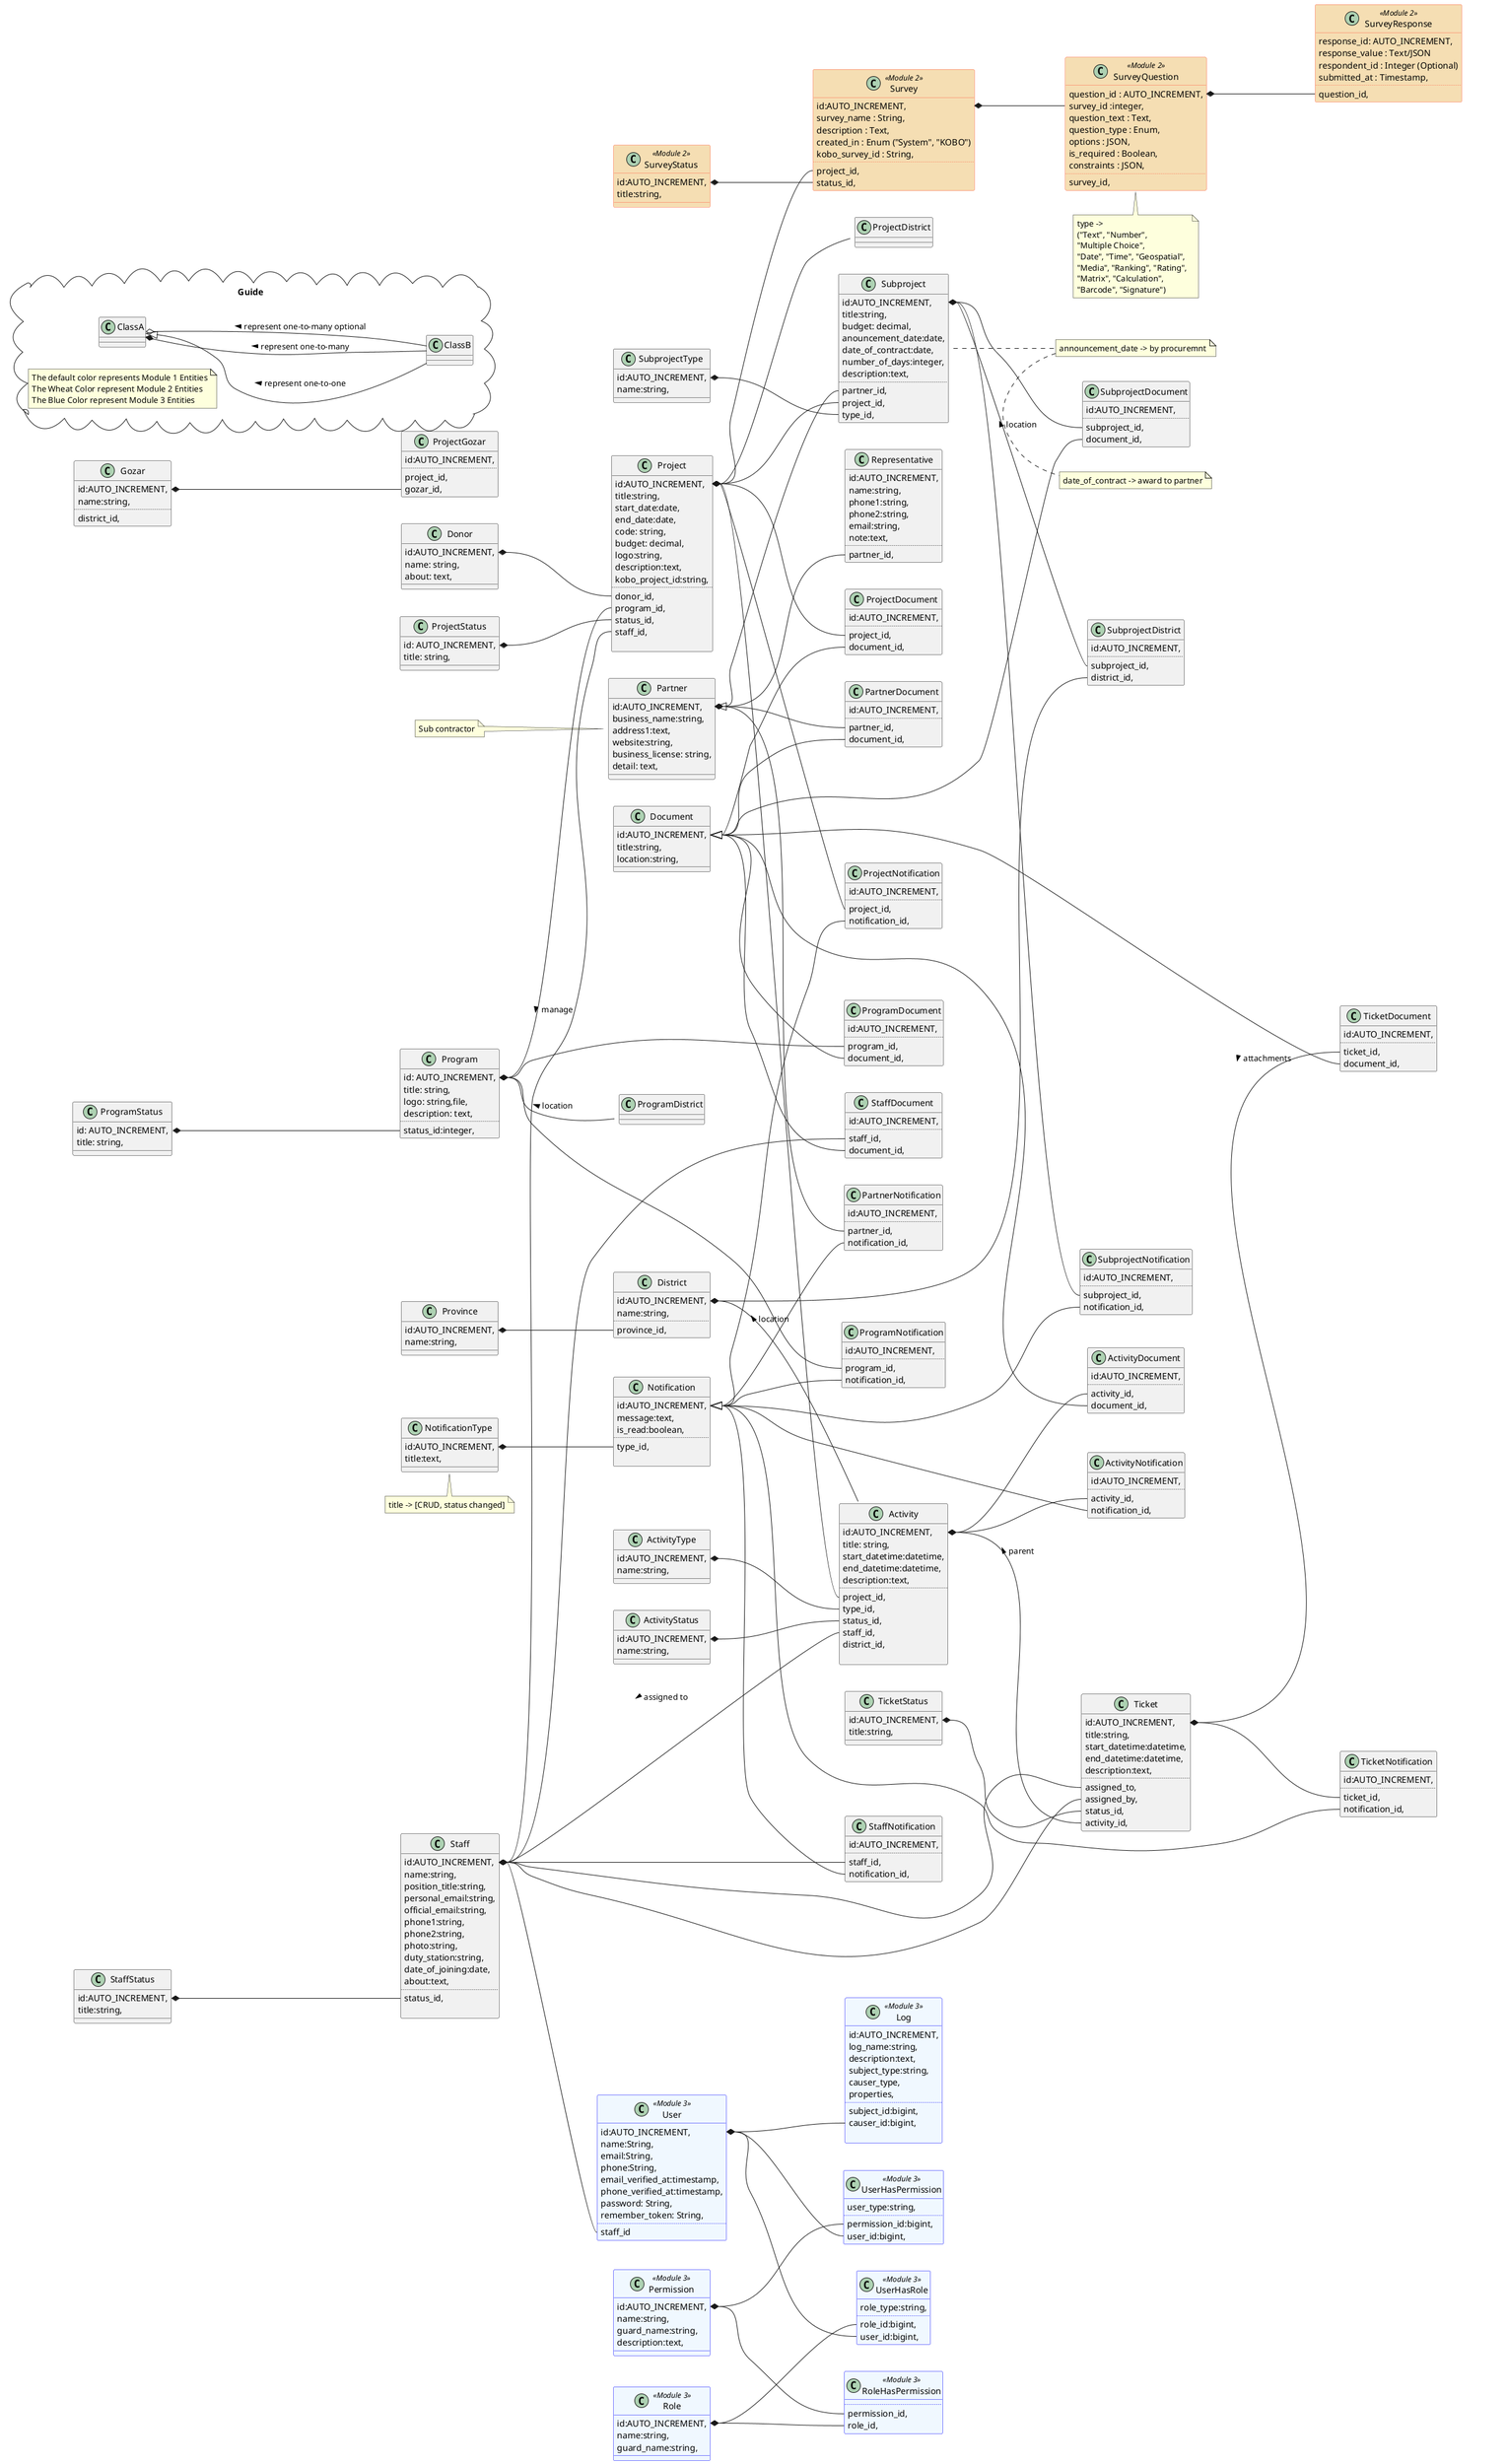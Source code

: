 @startuml
left to right direction
package Guide <<Cloud>> {
class ClassA  
class ClassB 
ClassA <|-- ClassB : < represent one-to-one
ClassA *-- ClassB : < represent one-to-many
ClassA o-- ClassB : < represent one-to-many optional
note as N1
The default color represents Module 1 Entities
The Wheat Color represent Module 2 Entities
The Blue Color represent Module 3 Entities
end note
}
skinparam class {
BackgroundColor<<Module 3>> AliceBlue 
BorderColor<<Module 3>> Blue
BackgroundColor<<Module 2>> Wheat
BorderColor<<Module 2>> Tomato
}

class Province {
    id:AUTO_INCREMENT,
    name:string,
}

Province::id *-- District::province_id
class District {
    id:AUTO_INCREMENT,
    name:string,
    ..
    province_id,
}

class Gozar {
    id:AUTO_INCREMENT,
    name:string,
    ..
    district_id,
}


class ProgramStatus {
    id: AUTO_INCREMENT,
    title: string,
}

Program::id *-- ProgramDistrict::program_id : < location
ProgramStatus::id *-- Program::status_id
class Program {
    id: AUTO_INCREMENT,
    title: string,
    logo: string,file,
    description: text,
    ..
    status_id:integer,
}

Program::id *-- ProgramDocument::program_id
class ProgramDocument {
    id:AUTO_INCREMENT,
    ..
    program_id,
    document_id,
}

Program::id *-- ProgramNotification::program_id
class ProgramNotification {
    id:AUTO_INCREMENT,
    ..
    program_id,
    notification_id,
}

class Donor {
    id:AUTO_INCREMENT,
    name: string,
    about: text,
}

Gozar::id *-- ProjectGozar::gozar_id
class ProjectGozar {
    id:AUTO_INCREMENT,
    ..
    project_id,
    gozar_id,
}
class ProjectStatus {
    id: AUTO_INCREMENT,
    title: string,
} 

Project::id *-- ProjectDistrict::project_id
Donor::id *-- Project::donor_id
Program::id *-- Project::program_id
ProjectStatus::id *-- Project::status_id
class Project {
    id:AUTO_INCREMENT,
    title:string,
    start_date:date,
    end_date:date,
    code: string,
    budget: decimal,
    logo:string,
    description:text,
    kobo_project_id:string,
    ..
    donor_id,
    program_id,
    status_id,
    staff_id,

}

Project::id *-- ProjectDocument::project_id
class ProjectDocument {
    id:AUTO_INCREMENT,
    ..
    project_id,
    document_id,
}

Project::id *-- ProjectNotification::project_id
class ProjectNotification {
    id:AUTO_INCREMENT,
    ..
    project_id,
    notification_id,
}

class Partner {
    id:AUTO_INCREMENT,
    business_name:string,
    address1:text,
    website:string,
    business_license: string,
    detail: text,
}
note left : Sub contractor

Partner::id *-- PartnerDocument::partner_id
class PartnerDocument {
    id:AUTO_INCREMENT,
    ..
    partner_id,
    document_id,
}

Partner::id *-- PartnerNotification::partner_id
class PartnerNotification {
    id:AUTO_INCREMENT,
    ..
    partner_id,
    notification_id,
}

Partner::id <|-- Representative::partner_id
class Representative {
    id:AUTO_INCREMENT,
    name:string,
    phone1:string,
    phone2:string,
    email:string,
    note:text,
    ..
    partner_id,
}

District::id *-- SubprojectDistrict::district_id
class SubprojectDistrict {
    id:AUTO_INCREMENT,
    ..
    subproject_id,
    district_id,
}

class SubprojectType {
    id:AUTO_INCREMENT,
    name:string,
}
Subproject::id *-- SubprojectDistrict::subproject_id : < location
Partner::id *-- Subproject::partner_id
Project::id *-- Subproject::project_id
SubprojectType::id *-- Subproject::type_id
class Subproject {
    id:AUTO_INCREMENT,
    title:string,
    budget: decimal,
    anouncement_date:date,
    date_of_contract:date,
    number_of_days:integer,
    description:text,
    ..
    partner_id,
    project_id,
    type_id,
}
note right: announcement_date -> by procuremnt
note bottom: date_of_contract -> award to partner

Subproject::id *-- SubprojectDocument::subproject_id
class SubprojectDocument {
    id:AUTO_INCREMENT,
    ..
    subproject_id,
    document_id,
}

Subproject::id *-- SubprojectNotification::subproject_id
class SubprojectNotification {
    id:AUTO_INCREMENT,
    ..
    subproject_id,
    notification_id,
}

class ActivityType {
    id:AUTO_INCREMENT,
    name:string,
}

class ActivityStatus {
    id:AUTO_INCREMENT,
    name:string,
}

District::id *-- Activity::distict_id : < location
Project::id *-- Activity::project_id
ActivityType::id *-- Activity::type_id
ActivityStatus::id *-- Activity::status_id
class Activity {
    id:AUTO_INCREMENT,
    title: string,
    start_datetime:datetime,
    end_datetime:datetime,
    description:text,
    ..
    project_id,
    type_id,
    status_id,
    staff_id,
    district_id,

}

Activity::id *-- ActivityDocument::activity_id
class ActivityDocument {
    id:AUTO_INCREMENT,
    ..
    activity_id,
    document_id,
}

Activity::id *-- ActivityNotification::activity_id
class ActivityNotification {
    id:AUTO_INCREMENT,
    ..
    activity_id,
    notification_id,
}

class StaffStatus {
    id:AUTO_INCREMENT,
    title:string,
}
StaffStatus::id *-- Staff::status_id
Staff::id *-- Activity::staff_id : < assigned to 
Staff::id *-- Project::staff_id : < manage 
class Staff {
    id:AUTO_INCREMENT,
    name:string,
    position_title:string,
    personal_email:string,
    official_email:string,
    phone1:string,
    phone2:string,
    photo:string,
    duty_station:string,
    date_of_joining:date,
    about:text,
    ..
    status_id,

}

Staff::id *-- StaffDocument::staff_id
class StaffDocument {
    id:AUTO_INCREMENT,
    ..
    staff_id,
    document_id,
}

Staff::id *-- StaffNotification::staff_id
class StaffNotification {
    id:AUTO_INCREMENT,
    ..
    staff_id,
    notification_id,
}

class TicketStatus {
    id:AUTO_INCREMENT,
    title:string,
}

TicketStatus::id *-- Ticket::status_id
Activity::id *-- Ticket::activity_id : < parent
Staff::id *-- Ticket::assigned_to
Staff::id *-- Ticket::assigned_by
class Ticket {
    id:AUTO_INCREMENT,
    title:string,
    start_datetime:datetime,
    end_datetime:datetime,
    description:text,
    ..
    assigned_to,
    assigned_by,
    status_id,
    activity_id,
}

Ticket::id *-- TicketDocument::ticket_id : < attachments
class TicketDocument {
    id:AUTO_INCREMENT,
    ..
    ticket_id,
    document_id,
}

Ticket::id *-- TicketNotification::ticket_id
class TicketNotification {
    id:AUTO_INCREMENT,
    ..
    ticket_id,
    notification_id,
}

class SurveyStatus <<Module 2>> {
    id:AUTO_INCREMENT,
    title:string,
}
Project::id *-- Survey::project_id
SurveyStatus::id *-- Survey::status_id
class Survey <<Module 2>> {
  id:AUTO_INCREMENT,
  survey_name : String,
  description : Text,
  created_in : Enum ("System", "KOBO")
  kobo_survey_id : String,
  ..
  project_id,
  status_id,
}

Survey::id *-- SurveyQuestion::survey_id
class SurveyQuestion <<Module 2>> {
  question_id : AUTO_INCREMENT,
  survey_id :integer,
  question_text : Text,
  question_type : Enum, 
  options : JSON,
  is_required : Boolean,
  constraints : JSON,
  ..
  survey_id,
}
note bottom of SurveyQuestion 
type -> 
("Text", "Number", 
"Multiple Choice", 
"Date", "Time", "Geospatial", 
"Media", "Ranking", "Rating", 
"Matrix", "Calculation", 
"Barcode", "Signature")
end note

 
SurveyQuestion::id *-- SurveyResponse::question_id
class SurveyResponse <<Module 2>> {
  response_id: AUTO_INCREMENT,
  response_value : Text/JSON
  respondent_id : Integer (Optional)
  submitted_at : Timestamp,
  ..
  question_id,
}

Staff::id *-- User::staff_id
class User <<Module 3>> {
    id:AUTO_INCREMENT,
    name:String,
    email:String,
    phone:String,
    email_verified_at:timestamp,
    phone_verified_at:timestamp,
    password: String,
    remember_token: String,
    ..
    staff_id
}


class Role <<Module 3>> {
    id:AUTO_INCREMENT,
    name:string,
    guard_name:string,
}
User::id *-- UserHasRole::user_id
Role::id *-- UserHasRole::role_id
class UserHasRole <<Module 3>> {
    role_type:string,
    ..
    role_id:bigint,
    user_id:bigint,
} 

class Permission <<Module 3>> {
    id:AUTO_INCREMENT,
    name:string,
    guard_name:string,
    description:text,
}

User::id *-- UserHasPermission::user_id
Permission::id *-- UserHasPermission::permission_id
class UserHasPermission <<Module 3>> {
    user_type:string,
    ..
    permission_id:bigint,
    user_id:bigint,
} 

Permission::id *-- RoleHasPermission::permission_id
Role::id *-- RoleHasPermission::role_id
class RoleHasPermission <<Module 3>> {
    ..
    permission_id,
    role_id,
}

User::id *-- Log::causer_id
class Log <<Module 3>> {
    id:AUTO_INCREMENT,
    log_name:string,
    description:text,
    subject_type:string,
    causer_type,
    properties,
    ..
    subject_id:bigint,
    causer_id:bigint,

}






Document::id <|-- ProgramDocument::document_id
Document::id <|-- ProjectDocument::document_id
Document::id <|-- PartnerDocument::document_id
Document::id <|-- SubprojectDocument::document_id
Document::id <|-- ActivityDocument::document_id
Document::id <|-- StaffDocument::document_id
Document::id <|-- TicketDocument::document_id
class Document {
    id:AUTO_INCREMENT,
    title:string,
    location:string,
}

class NotificationType {
    id:AUTO_INCREMENT,
    title:text, 
}
note bottom: title -> [CRUD, status changed]

Notification::id <|-- ProgramNotification::notification_id
Notification::id <|-- ProjectNotification::notification_id
Notification::id <|-- PartnerNotification::notification_id
Notification::id <|-- SubprojectNotification::notification_id
Notification::id <|-- ActivityNotification::notification_id
Notification::id <|-- StaffNotification::notification_id
Notification::id <|-- TicketNotification::notification_id
NotificationType::id *-- Notification::type_id
class Notification {
    id:AUTO_INCREMENT,
    message:text,
    is_read:boolean,
    ..
    type_id,
    
}


@enduml